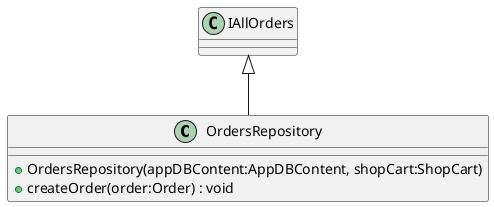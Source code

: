 @startuml
class OrdersRepository {
    + OrdersRepository(appDBContent:AppDBContent, shopCart:ShopCart)
    + createOrder(order:Order) : void
}
IAllOrders <|-- OrdersRepository
@enduml
